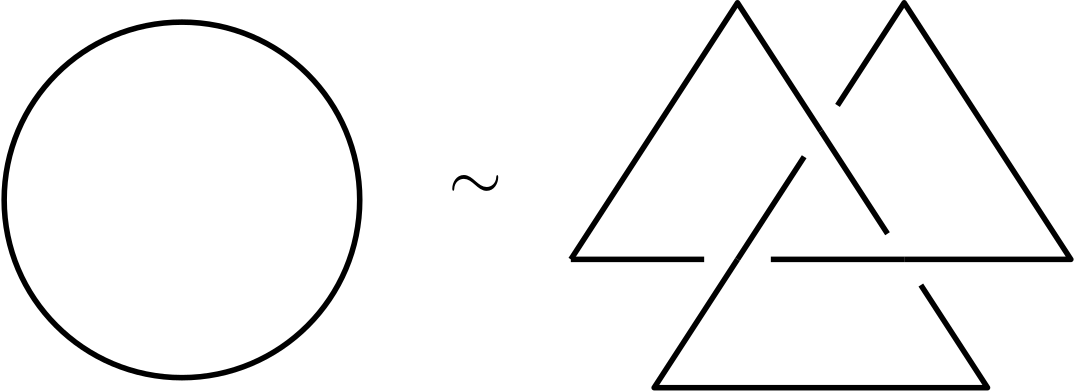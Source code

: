 <?xml version="1.0"?>
<!DOCTYPE ipe SYSTEM "ipe.dtd">
<ipe version="70218" creator="Ipe 7.2.28">
<info created="D:20240227221819" modified="D:20240304154942"/>
<ipestyle name="basic">
<symbol name="arrow/arc(spx)">
<path stroke="sym-stroke" fill="sym-stroke" pen="sym-pen">
0 0 m
-1 0.333 l
-1 -0.333 l
h
</path>
</symbol>
<symbol name="arrow/farc(spx)">
<path stroke="sym-stroke" fill="white" pen="sym-pen">
0 0 m
-1 0.333 l
-1 -0.333 l
h
</path>
</symbol>
<symbol name="arrow/ptarc(spx)">
<path stroke="sym-stroke" fill="sym-stroke" pen="sym-pen">
0 0 m
-1 0.333 l
-0.8 0 l
-1 -0.333 l
h
</path>
</symbol>
<symbol name="arrow/fptarc(spx)">
<path stroke="sym-stroke" fill="white" pen="sym-pen">
0 0 m
-1 0.333 l
-0.8 0 l
-1 -0.333 l
h
</path>
</symbol>
<symbol name="mark/circle(sx)" transformations="translations">
<path fill="sym-stroke">
0.6 0 0 0.6 0 0 e
0.4 0 0 0.4 0 0 e
</path>
</symbol>
<symbol name="mark/disk(sx)" transformations="translations">
<path fill="sym-stroke">
0.6 0 0 0.6 0 0 e
</path>
</symbol>
<symbol name="mark/fdisk(sfx)" transformations="translations">
<group>
<path fill="sym-fill">
0.5 0 0 0.5 0 0 e
</path>
<path fill="sym-stroke" fillrule="eofill">
0.6 0 0 0.6 0 0 e
0.4 0 0 0.4 0 0 e
</path>
</group>
</symbol>
<symbol name="mark/box(sx)" transformations="translations">
<path fill="sym-stroke" fillrule="eofill">
-0.6 -0.6 m
0.6 -0.6 l
0.6 0.6 l
-0.6 0.6 l
h
-0.4 -0.4 m
0.4 -0.4 l
0.4 0.4 l
-0.4 0.4 l
h
</path>
</symbol>
<symbol name="mark/square(sx)" transformations="translations">
<path fill="sym-stroke">
-0.6 -0.6 m
0.6 -0.6 l
0.6 0.6 l
-0.6 0.6 l
h
</path>
</symbol>
<symbol name="mark/fsquare(sfx)" transformations="translations">
<group>
<path fill="sym-fill">
-0.5 -0.5 m
0.5 -0.5 l
0.5 0.5 l
-0.5 0.5 l
h
</path>
<path fill="sym-stroke" fillrule="eofill">
-0.6 -0.6 m
0.6 -0.6 l
0.6 0.6 l
-0.6 0.6 l
h
-0.4 -0.4 m
0.4 -0.4 l
0.4 0.4 l
-0.4 0.4 l
h
</path>
</group>
</symbol>
<symbol name="mark/cross(sx)" transformations="translations">
<group>
<path fill="sym-stroke">
-0.43 -0.57 m
0.57 0.43 l
0.43 0.57 l
-0.57 -0.43 l
h
</path>
<path fill="sym-stroke">
-0.43 0.57 m
0.57 -0.43 l
0.43 -0.57 l
-0.57 0.43 l
h
</path>
</group>
</symbol>
<symbol name="arrow/fnormal(spx)">
<path stroke="sym-stroke" fill="white" pen="sym-pen">
0 0 m
-1 0.333 l
-1 -0.333 l
h
</path>
</symbol>
<symbol name="arrow/pointed(spx)">
<path stroke="sym-stroke" fill="sym-stroke" pen="sym-pen">
0 0 m
-1 0.333 l
-0.8 0 l
-1 -0.333 l
h
</path>
</symbol>
<symbol name="arrow/fpointed(spx)">
<path stroke="sym-stroke" fill="white" pen="sym-pen">
0 0 m
-1 0.333 l
-0.8 0 l
-1 -0.333 l
h
</path>
</symbol>
<symbol name="arrow/linear(spx)">
<path stroke="sym-stroke" pen="sym-pen">
-1 0.333 m
0 0 l
-1 -0.333 l
</path>
</symbol>
<symbol name="arrow/fdouble(spx)">
<path stroke="sym-stroke" fill="white" pen="sym-pen">
0 0 m
-1 0.333 l
-1 -0.333 l
h
-1 0 m
-2 0.333 l
-2 -0.333 l
h
</path>
</symbol>
<symbol name="arrow/double(spx)">
<path stroke="sym-stroke" fill="sym-stroke" pen="sym-pen">
0 0 m
-1 0.333 l
-1 -0.333 l
h
-1 0 m
-2 0.333 l
-2 -0.333 l
h
</path>
</symbol>
<symbol name="arrow/mid-normal(spx)">
<path stroke="sym-stroke" fill="sym-stroke" pen="sym-pen">
0.5 0 m
-0.5 0.333 l
-0.5 -0.333 l
h
</path>
</symbol>
<symbol name="arrow/mid-fnormal(spx)">
<path stroke="sym-stroke" fill="white" pen="sym-pen">
0.5 0 m
-0.5 0.333 l
-0.5 -0.333 l
h
</path>
</symbol>
<symbol name="arrow/mid-pointed(spx)">
<path stroke="sym-stroke" fill="sym-stroke" pen="sym-pen">
0.5 0 m
-0.5 0.333 l
-0.3 0 l
-0.5 -0.333 l
h
</path>
</symbol>
<symbol name="arrow/mid-fpointed(spx)">
<path stroke="sym-stroke" fill="white" pen="sym-pen">
0.5 0 m
-0.5 0.333 l
-0.3 0 l
-0.5 -0.333 l
h
</path>
</symbol>
<symbol name="arrow/mid-double(spx)">
<path stroke="sym-stroke" fill="sym-stroke" pen="sym-pen">
1 0 m
0 0.333 l
0 -0.333 l
h
0 0 m
-1 0.333 l
-1 -0.333 l
h
</path>
</symbol>
<symbol name="arrow/mid-fdouble(spx)">
<path stroke="sym-stroke" fill="white" pen="sym-pen">
1 0 m
0 0.333 l
0 -0.333 l
h
0 0 m
-1 0.333 l
-1 -0.333 l
h
</path>
</symbol>
<anglesize name="22.5 deg" value="22.5"/>
<anglesize name="30 deg" value="30"/>
<anglesize name="45 deg" value="45"/>
<anglesize name="60 deg" value="60"/>
<anglesize name="90 deg" value="90"/>
<arrowsize name="large" value="10"/>
<arrowsize name="small" value="5"/>
<arrowsize name="tiny" value="3"/>
<color name="blue" value="0 0 1"/>
<color name="brown" value="0.647 0.165 0.165"/>
<color name="darkblue" value="0 0 0.545"/>
<color name="darkcyan" value="0 0.545 0.545"/>
<color name="darkgray" value="0.663"/>
<color name="darkgreen" value="0 0.392 0"/>
<color name="darkmagenta" value="0.545 0 0.545"/>
<color name="darkorange" value="1 0.549 0"/>
<color name="darkred" value="0.545 0 0"/>
<color name="gold" value="1 0.843 0"/>
<color name="gray" value="0.745"/>
<color name="green" value="0 1 0"/>
<color name="lightblue" value="0.678 0.847 0.902"/>
<color name="lightcyan" value="0.878 1 1"/>
<color name="lightgray" value="0.827"/>
<color name="lightgreen" value="0.565 0.933 0.565"/>
<color name="lightyellow" value="1 1 0.878"/>
<color name="navy" value="0 0 0.502"/>
<color name="orange" value="1 0.647 0"/>
<color name="pink" value="1 0.753 0.796"/>
<color name="purple" value="0.627 0.125 0.941"/>
<color name="red" value="1 0 0"/>
<color name="seagreen" value="0.18 0.545 0.341"/>
<color name="turquoise" value="0.251 0.878 0.816"/>
<color name="violet" value="0.933 0.51 0.933"/>
<color name="yellow" value="1 1 0"/>
<dashstyle name="dash dot dotted" value="[4 2 1 2 1 2] 0"/>
<dashstyle name="dash dotted" value="[4 2 1 2] 0"/>
<dashstyle name="dashed" value="[4] 0"/>
<dashstyle name="dotted" value="[1 3] 0"/>
<gridsize name="10 pts (~3.5 mm)" value="10"/>
<gridsize name="14 pts (~5 mm)" value="14"/>
<gridsize name="16 pts (~6 mm)" value="16"/>
<gridsize name="20 pts (~7 mm)" value="20"/>
<gridsize name="28 pts (~10 mm)" value="28"/>
<gridsize name="32 pts (~12 mm)" value="32"/>
<gridsize name="4 pts" value="4"/>
<gridsize name="56 pts (~20 mm)" value="56"/>
<gridsize name="8 pts (~3 mm)" value="8"/>
<opacity name="10%" value="0.1"/>
<opacity name="30%" value="0.3"/>
<opacity name="50%" value="0.5"/>
<opacity name="75%" value="0.75"/>
<pen name="fat" value="1.2"/>
<pen name="heavier" value="0.8"/>
<pen name="ultrafat" value="2"/>
<symbolsize name="large" value="5"/>
<symbolsize name="small" value="2"/>
<symbolsize name="tiny" value="1.1"/>
<textsize name="Huge" value="\Huge"/>
<textsize name="LARGE" value="\LARGE"/>
<textsize name="Large" value="\Large"/>
<textsize name="footnote" value="\footnotesize"/>
<textsize name="huge" value="\huge"/>
<textsize name="large" value="\large"/>
<textsize name="script" value="\scriptsize"/>
<textsize name="small" value="\small"/>
<textsize name="tiny" value="\tiny"/>
<textstyle name="center" begin="\begin{center}" end="\end{center}"/>
<textstyle name="item" begin="\begin{itemize}\item{}" end="\end{itemize}"/>
<textstyle name="itemize" begin="\begin{itemize}" end="\end{itemize}"/>
<tiling name="falling" angle="-60" step="4" width="1"/>
<tiling name="rising" angle="30" step="4" width="1"/>
</ipestyle>
<page>
<layer name="alpha"/>
<layer name="GRID"/>
<view layers="alpha" active="alpha"/>
<group layer="GRID">
<path stroke="gray">
0 0 m
595 0 l
</path>
<path stroke="gray">
0 13.8564 m
595 13.8564 l
</path>
<path stroke="gray">
0 27.7128 m
595 27.7128 l
</path>
<path stroke="gray">
0 41.5692 m
595 41.5692 l
</path>
<path stroke="gray">
0 55.4256 m
595 55.4256 l
</path>
<path stroke="gray">
0 69.282 m
595 69.282 l
</path>
<path stroke="gray">
0 83.1384 m
595 83.1384 l
</path>
<path stroke="gray">
0 96.9948 m
595 96.9948 l
</path>
<path stroke="gray">
0 110.851 m
595 110.851 l
</path>
<path stroke="gray">
0 124.708 m
595 124.708 l
</path>
<path stroke="gray">
0 138.564 m
595 138.564 l
</path>
<path stroke="gray">
0 152.42 m
595 152.42 l
</path>
<path stroke="gray">
0 166.277 m
595 166.277 l
</path>
<path stroke="gray">
0 180.133 m
595 180.133 l
</path>
<path stroke="gray">
0 193.99 m
595 193.99 l
</path>
<path stroke="gray">
0 207.846 m
595 207.846 l
</path>
<path stroke="gray">
0 221.703 m
595 221.703 l
</path>
<path stroke="gray">
0 235.559 m
595 235.559 l
</path>
<path stroke="gray">
0 249.415 m
595 249.415 l
</path>
<path stroke="gray">
0 263.272 m
595 263.272 l
</path>
<path stroke="gray">
0 277.128 m
595 277.128 l
</path>
<path stroke="gray">
0 290.985 m
595 290.985 l
</path>
<path stroke="gray">
0 304.841 m
595 304.841 l
</path>
<path stroke="gray">
0 318.697 m
595 318.697 l
</path>
<path stroke="gray">
0 332.554 m
595 332.554 l
</path>
<path stroke="gray">
0 346.41 m
595 346.41 l
</path>
<path stroke="gray">
0 360.267 m
595 360.267 l
</path>
<path stroke="gray">
0 374.123 m
595 374.123 l
</path>
<path stroke="gray">
0 387.979 m
595 387.979 l
</path>
<path stroke="gray">
0 401.836 m
595 401.836 l
</path>
<path stroke="gray">
0 415.692 m
595 415.692 l
</path>
<path stroke="gray">
0 429.549 m
595 429.549 l
</path>
<path stroke="gray">
0 443.405 m
595 443.405 l
</path>
<path stroke="gray">
0 457.261 m
595 457.261 l
</path>
<path stroke="gray">
0 471.118 m
595 471.118 l
</path>
<path stroke="gray">
0 484.974 m
595 484.974 l
</path>
<path stroke="gray">
0 498.831 m
595 498.831 l
</path>
<path stroke="gray">
0 512.687 m
595 512.687 l
</path>
<path stroke="gray">
0 526.543 m
595 526.543 l
</path>
<path stroke="gray">
0 540.4 m
595 540.4 l
</path>
<path stroke="gray">
0 554.256 m
595 554.256 l
</path>
<path stroke="gray">
0 568.113 m
595 568.113 l
</path>
<path stroke="gray">
0 581.969 m
595 581.969 l
</path>
<path stroke="gray">
0 595.825 m
595 595.825 l
</path>
<path stroke="gray">
0 609.682 m
595 609.682 l
</path>
<path stroke="gray">
0 623.538 m
595 623.538 l
</path>
<path stroke="gray">
0 637.395 m
595 637.395 l
</path>
<path stroke="gray">
0 651.251 m
595 651.251 l
</path>
<path stroke="gray">
0 665.108 m
595 665.108 l
</path>
<path stroke="gray">
0 678.964 m
595 678.964 l
</path>
<path stroke="gray">
0 692.82 m
595 692.82 l
</path>
<path stroke="gray">
0 706.677 m
595 706.677 l
</path>
<path stroke="gray">
0 720.533 m
595 720.533 l
</path>
<path stroke="gray">
0 734.39 m
595 734.39 l
</path>
<path stroke="gray">
0 748.246 m
595 748.246 l
</path>
<path stroke="gray">
0 762.102 m
595 762.102 l
</path>
<path stroke="gray">
0 775.959 m
595 775.959 l
</path>
<path stroke="gray">
0 789.815 m
595 789.815 l
</path>
<path stroke="gray">
0 803.672 m
595 803.672 l
</path>
<path stroke="gray">
0 817.528 m
595 817.528 l
</path>
<path stroke="gray">
0 831.384 m
595 831.384 l
</path>
<path stroke="gray">
0 0 m
486.129 842 l
</path>
<path stroke="gray">
16 0 m
502.129 842 l
</path>
<path stroke="gray">
32 0 m
518.129 842 l
</path>
<path stroke="gray">
48 0 m
534.129 842 l
</path>
<path stroke="gray">
64 0 m
550.129 842 l
</path>
<path stroke="gray">
80 0 m
566.129 842 l
</path>
<path stroke="gray">
96 0 m
582.129 842 l
</path>
<path stroke="gray">
112 0 m
595 836.581 l
</path>
<path stroke="gray">
128 0 m
595 808.868 l
</path>
<path stroke="gray">
144 0 m
595 781.155 l
</path>
<path stroke="gray">
160 0 m
595 753.442 l
</path>
<path stroke="gray">
176 0 m
595 725.729 l
</path>
<path stroke="gray">
192 0 m
595 698.016 l
</path>
<path stroke="gray">
208 0 m
595 670.304 l
</path>
<path stroke="gray">
224 0 m
595 642.591 l
</path>
<path stroke="gray">
240 0 m
595 614.878 l
</path>
<path stroke="gray">
256 0 m
595 587.165 l
</path>
<path stroke="gray">
272 0 m
595 559.452 l
</path>
<path stroke="gray">
288 0 m
595 531.74 l
</path>
<path stroke="gray">
304 0 m
595 504.027 l
</path>
<path stroke="gray">
320 0 m
595 476.314 l
</path>
<path stroke="gray">
336 0 m
595 448.601 l
</path>
<path stroke="gray">
352 0 m
595 420.888 l
</path>
<path stroke="gray">
368 0 m
595 393.176 l
</path>
<path stroke="gray">
384 0 m
595 365.463 l
</path>
<path stroke="gray">
400 0 m
595 337.75 l
</path>
<path stroke="gray">
416 0 m
595 310.037 l
</path>
<path stroke="gray">
432 0 m
595 282.324 l
</path>
<path stroke="gray">
448 0 m
595 254.611 l
</path>
<path stroke="gray">
464 0 m
595 226.899 l
</path>
<path stroke="gray">
480 0 m
595 199.186 l
</path>
<path stroke="gray">
496 0 m
595 171.473 l
</path>
<path stroke="gray">
512 0 m
595 143.76 l
</path>
<path stroke="gray">
528 0 m
595 116.047 l
</path>
<path stroke="gray">
544 0 m
595 88.3346 l
</path>
<path stroke="gray">
560 0 m
595 60.6218 l
</path>
<path stroke="gray">
576 0 m
595 32.909 l
</path>
<path stroke="gray">
592 0 m
595 5.19615 l
</path>
<path stroke="gray">
0 0 m
0 0 l
</path>
<path stroke="gray">
0 27.7128 m
16 0 l
</path>
<path stroke="gray">
0 55.4256 m
32 0 l
</path>
<path stroke="gray">
0 83.1384 m
48 0 l
</path>
<path stroke="gray">
0 110.851 m
64 0 l
</path>
<path stroke="gray">
0 138.564 m
80 0 l
</path>
<path stroke="gray">
0 166.277 m
96 0 l
</path>
<path stroke="gray">
0 193.99 m
112 0 l
</path>
<path stroke="gray">
0 221.703 m
128 0 l
</path>
<path stroke="gray">
0 249.415 m
144 0 l
</path>
<path stroke="gray">
0 277.128 m
160 0 l
</path>
<path stroke="gray">
0 304.841 m
176 0 l
</path>
<path stroke="gray">
0 332.554 m
192 0 l
</path>
<path stroke="gray">
0 360.267 m
208 0 l
</path>
<path stroke="gray">
0 387.979 m
224 0 l
</path>
<path stroke="gray">
0 415.692 m
240 0 l
</path>
<path stroke="gray">
0 443.405 m
256 0 l
</path>
<path stroke="gray">
0 471.118 m
272 0 l
</path>
<path stroke="gray">
0 498.831 m
288 0 l
</path>
<path stroke="gray">
0 526.543 m
304 0 l
</path>
<path stroke="gray">
0 554.256 m
320 0 l
</path>
<path stroke="gray">
0 581.969 m
336 0 l
</path>
<path stroke="gray">
0 609.682 m
352 0 l
</path>
<path stroke="gray">
0 637.395 m
368 0 l
</path>
<path stroke="gray">
0 665.108 m
384 0 l
</path>
<path stroke="gray">
0 692.82 m
400 0 l
</path>
<path stroke="gray">
0 720.533 m
416 0 l
</path>
<path stroke="gray">
0 748.246 m
432 0 l
</path>
<path stroke="gray">
0 775.959 m
448 0 l
</path>
<path stroke="gray">
0 803.672 m
464 0 l
</path>
<path stroke="gray">
0 831.384 m
480 0 l
</path>
<path stroke="gray">
9.87107 842 m
496 0 l
</path>
<path stroke="gray">
25.8711 842 m
512 0 l
</path>
<path stroke="gray">
41.8711 842 m
528 0 l
</path>
<path stroke="gray">
57.8711 842 m
544 0 l
</path>
<path stroke="gray">
73.8711 842 m
560 0 l
</path>
<path stroke="gray">
89.8711 842 m
576 0 l
</path>
<path stroke="gray">
105.871 842 m
592 0 l
</path>
<path stroke="gray">
121.871 842 m
595 22.5167 l
</path>
<path stroke="gray">
137.871 842 m
595 50.2295 l
</path>
<path stroke="gray">
153.871 842 m
595 77.9423 l
</path>
<path stroke="gray">
169.871 842 m
595 105.655 l
</path>
<path stroke="gray">
185.871 842 m
595 133.368 l
</path>
<path stroke="gray">
201.871 842 m
595 161.081 l
</path>
<path stroke="gray">
217.871 842 m
595 188.794 l
</path>
<path stroke="gray">
233.871 842 m
595 216.506 l
</path>
<path stroke="gray">
249.871 842 m
595 244.219 l
</path>
<path stroke="gray">
265.871 842 m
595 271.932 l
</path>
<path stroke="gray">
281.871 842 m
595 299.645 l
</path>
<path stroke="gray">
297.871 842 m
595 327.358 l
</path>
<path stroke="gray">
313.871 842 m
595 355.07 l
</path>
<path stroke="gray">
329.871 842 m
595 382.783 l
</path>
<path stroke="gray">
345.871 842 m
595 410.496 l
</path>
<path stroke="gray">
361.871 842 m
595 438.209 l
</path>
<path stroke="gray">
377.871 842 m
595 465.922 l
</path>
<path stroke="gray">
393.871 842 m
595 493.634 l
</path>
<path stroke="gray">
409.871 842 m
595 521.347 l
</path>
<path stroke="gray">
425.871 842 m
595 549.06 l
</path>
<path stroke="gray">
441.871 842 m
595 576.773 l
</path>
<path stroke="gray">
457.871 842 m
595 604.486 l
</path>
<path stroke="gray">
473.871 842 m
595 632.199 l
</path>
<path stroke="gray">
489.871 842 m
595 659.911 l
</path>
<path stroke="gray">
505.871 842 m
595 687.624 l
</path>
<path stroke="gray">
521.871 842 m
595 715.337 l
</path>
<path stroke="gray">
537.871 842 m
595 743.05 l
</path>
<path stroke="gray">
553.871 842 m
595 770.763 l
</path>
<path stroke="gray">
569.871 842 m
595 798.475 l
</path>
<path stroke="gray">
585.871 842 m
595 826.188 l
</path>
<path stroke="gray">
0 27.7128 m
470.129 842 l
</path>
<path stroke="gray">
0 55.4256 m
454.129 842 l
</path>
<path stroke="gray">
0 83.1384 m
438.129 842 l
</path>
<path stroke="gray">
0 110.851 m
422.129 842 l
</path>
<path stroke="gray">
0 138.564 m
406.129 842 l
</path>
<path stroke="gray">
0 166.277 m
390.129 842 l
</path>
<path stroke="gray">
0 193.99 m
374.129 842 l
</path>
<path stroke="gray">
0 221.703 m
358.129 842 l
</path>
<path stroke="gray">
0 249.415 m
342.129 842 l
</path>
<path stroke="gray">
0 277.128 m
326.129 842 l
</path>
<path stroke="gray">
0 304.841 m
310.129 842 l
</path>
<path stroke="gray">
0 332.554 m
294.129 842 l
</path>
<path stroke="gray">
0 360.267 m
278.129 842 l
</path>
<path stroke="gray">
0 387.979 m
262.129 842 l
</path>
<path stroke="gray">
0 415.692 m
246.129 842 l
</path>
<path stroke="gray">
0 443.405 m
230.129 842 l
</path>
<path stroke="gray">
0 471.118 m
214.129 842 l
</path>
<path stroke="gray">
0 498.831 m
198.129 842 l
</path>
<path stroke="gray">
0 526.543 m
182.129 842 l
</path>
<path stroke="gray">
0 554.256 m
166.129 842 l
</path>
<path stroke="gray">
0 581.969 m
150.129 842 l
</path>
<path stroke="gray">
0 609.682 m
134.129 842 l
</path>
<path stroke="gray">
0 637.395 m
118.129 842 l
</path>
<path stroke="gray">
0 665.108 m
102.129 842 l
</path>
<path stroke="gray">
0 692.82 m
86.1289 842 l
</path>
<path stroke="gray">
0 720.533 m
70.1289 842 l
</path>
<path stroke="gray">
0 748.246 m
54.1289 842 l
</path>
<path stroke="gray">
0 775.959 m
38.1289 842 l
</path>
<path stroke="gray">
0 803.672 m
22.1289 842 l
</path>
<path stroke="gray">
0 831.384 m
6.12893 842 l
</path>
</group>
<path layer="alpha" matrix="0.75 0 0 0.666667 100 180.133" stroke="black" pen="ultrafat">
376 623.538 m
344 678.964 l
</path>
<path matrix="0.75 0 0 0.666667 100 180.133" stroke="black" pen="ultrafat">
336 665.108 m
304 609.682 l
</path>
<path matrix="0.75 0 0 0.666667 100 180.133" stroke="black" pen="ultrafat">
320 609.682 m
384 609.682 l
</path>
<path matrix="0.75 0 0 0.666667 100 180.133" stroke="black" pen="ultrafat">
384 609.682 m
464 609.682 l
384 748.246 l
352 692.82 l
</path>
<path matrix="0.75 0 0 0.666667 100 180.133" stroke="black" pen="ultrafat">
344 678.964 m
304 748.246 l
224 609.682 l
</path>
<path matrix="0.75 0 0 0.666667 100 180.133" stroke="black" pen="ultrafat">
288 609.682 m
224 609.682 l
</path>
<path matrix="0.75 0 0 0.666667 100 180.133" stroke="black" pen="ultrafat">
304 609.682 m
264 540.4 l
424 540.4 l
392 595.825 l
</path>
<path stroke="black" pen="ultrafat">
64 0 0 64 128 608 e
</path>
<text matrix="1 0 0 1 0 16" transformations="translations" pos="224 592" stroke="black" type="label" width="19.279" height="9.094" depth="0" valign="baseline" size="Huge" style="math">\sim</text>
</page>
</ipe>

